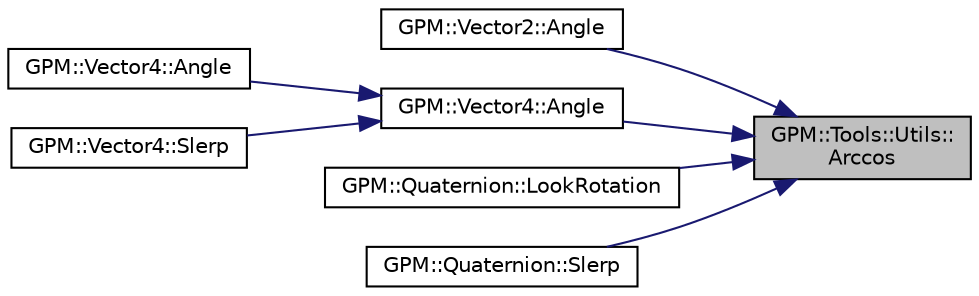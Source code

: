 digraph "GPM::Tools::Utils::Arccos"
{
 // INTERACTIVE_SVG=YES
 // LATEX_PDF_SIZE
  edge [fontname="Helvetica",fontsize="10",labelfontname="Helvetica",labelfontsize="10"];
  node [fontname="Helvetica",fontsize="10",shape=record];
  rankdir="RL";
  Node10 [label="GPM::Tools::Utils::\lArccos",height=0.2,width=0.4,color="black", fillcolor="grey75", style="filled", fontcolor="black",tooltip=" "];
  Node10 -> Node11 [dir="back",color="midnightblue",fontsize="10",style="solid",fontname="Helvetica"];
  Node11 [label="GPM::Vector2::Angle",height=0.2,width=0.4,color="black", fillcolor="white", style="filled",URL="$struct_g_p_m_1_1_vector2.html#aff9205416ef51125773b7feccbee0467",tooltip="Calculates Angle between 2 Vectors."];
  Node10 -> Node12 [dir="back",color="midnightblue",fontsize="10",style="solid",fontname="Helvetica"];
  Node12 [label="GPM::Vector4::Angle",height=0.2,width=0.4,color="black", fillcolor="white", style="filled",URL="$struct_g_p_m_1_1_vector4.html#a3654f155d9ca1a07a13ba4e522b857d5",tooltip="Calculate the angle between two vectors in radiant."];
  Node12 -> Node13 [dir="back",color="midnightblue",fontsize="10",style="solid",fontname="Helvetica"];
  Node13 [label="GPM::Vector4::Angle",height=0.2,width=0.4,color="black", fillcolor="white", style="filled",URL="$struct_g_p_m_1_1_vector4.html#a2b7e05db7d60ae33caaaa9cf1c42a98c",tooltip="Calculate the angle between two vectors in radiant."];
  Node12 -> Node14 [dir="back",color="midnightblue",fontsize="10",style="solid",fontname="Helvetica"];
  Node14 [label="GPM::Vector4::Slerp",height=0.2,width=0.4,color="black", fillcolor="white", style="filled",URL="$struct_g_p_m_1_1_vector4.html#a63b37e497566e5ae18ec1d684ff8012d",tooltip="Return the start vector moving to the end vector at step interpolationCoefficient."];
  Node10 -> Node15 [dir="back",color="midnightblue",fontsize="10",style="solid",fontname="Helvetica"];
  Node15 [label="GPM::Quaternion::LookRotation",height=0.2,width=0.4,color="black", fillcolor="white", style="filled",URL="$struct_g_p_m_1_1_quaternion.html#a80f64a9e24b3ee84483d66692f62303f",tooltip="Creates a rotation with the specified forward and upwards directions."];
  Node10 -> Node16 [dir="back",color="midnightblue",fontsize="10",style="solid",fontname="Helvetica"];
  Node16 [label="GPM::Quaternion::Slerp",height=0.2,width=0.4,color="black", fillcolor="white", style="filled",URL="$struct_g_p_m_1_1_quaternion.html#a998a28ddd5cf611d1809ce36cacd285a",tooltip="Smoothly interpolate between two quaternions."];
}
